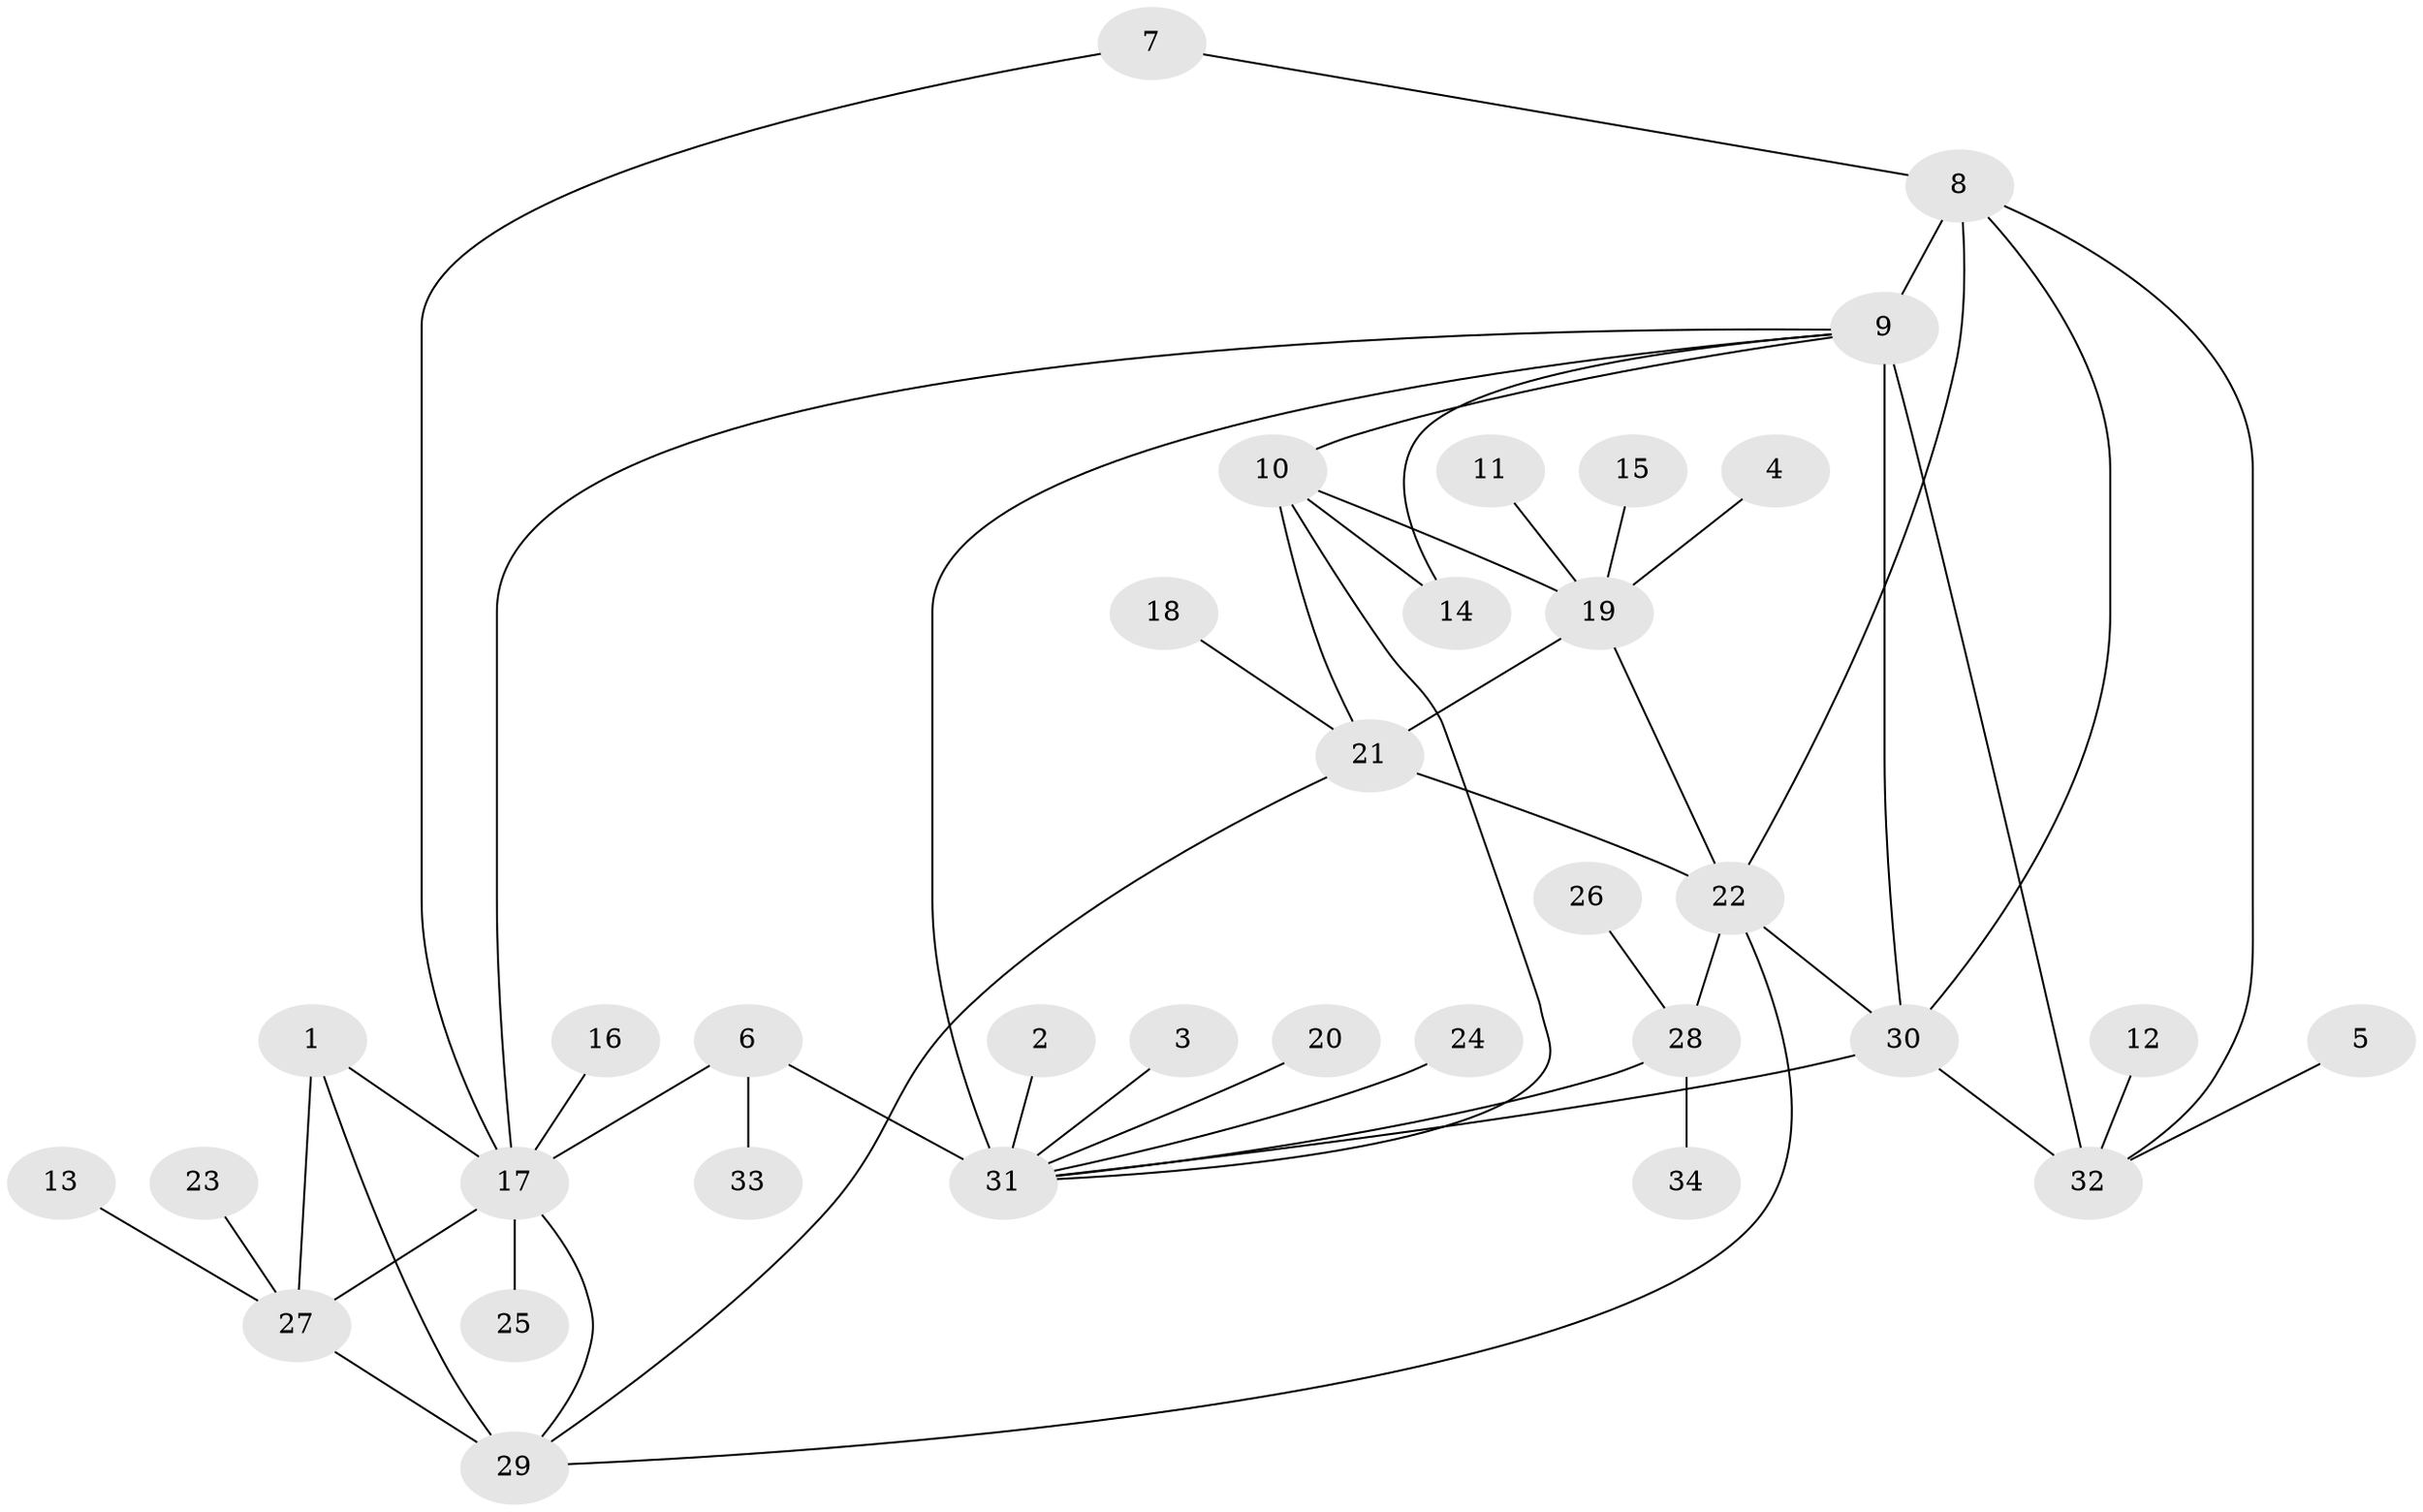 // original degree distribution, {8: 0.02702702702702703, 9: 0.04504504504504504, 6: 0.036036036036036036, 7: 0.05405405405405406, 5: 0.009009009009009009, 11: 0.018018018018018018, 4: 0.036036036036036036, 13: 0.009009009009009009, 10: 0.009009009009009009, 3: 0.05405405405405406, 2: 0.11711711711711711, 1: 0.5855855855855856}
// Generated by graph-tools (version 1.1) at 2025/37/03/04/25 23:37:32]
// undirected, 34 vertices, 51 edges
graph export_dot {
  node [color=gray90,style=filled];
  1;
  2;
  3;
  4;
  5;
  6;
  7;
  8;
  9;
  10;
  11;
  12;
  13;
  14;
  15;
  16;
  17;
  18;
  19;
  20;
  21;
  22;
  23;
  24;
  25;
  26;
  27;
  28;
  29;
  30;
  31;
  32;
  33;
  34;
  1 -- 17 [weight=1.0];
  1 -- 27 [weight=2.0];
  1 -- 29 [weight=1.0];
  2 -- 31 [weight=1.0];
  3 -- 31 [weight=1.0];
  4 -- 19 [weight=1.0];
  5 -- 32 [weight=1.0];
  6 -- 17 [weight=1.0];
  6 -- 31 [weight=6.0];
  6 -- 33 [weight=1.0];
  7 -- 8 [weight=1.0];
  7 -- 17 [weight=1.0];
  8 -- 9 [weight=2.0];
  8 -- 22 [weight=1.0];
  8 -- 30 [weight=1.0];
  8 -- 32 [weight=1.0];
  9 -- 10 [weight=2.0];
  9 -- 14 [weight=1.0];
  9 -- 17 [weight=1.0];
  9 -- 30 [weight=2.0];
  9 -- 31 [weight=1.0];
  9 -- 32 [weight=2.0];
  10 -- 14 [weight=1.0];
  10 -- 19 [weight=2.0];
  10 -- 21 [weight=2.0];
  10 -- 31 [weight=1.0];
  11 -- 19 [weight=1.0];
  12 -- 32 [weight=1.0];
  13 -- 27 [weight=1.0];
  15 -- 19 [weight=1.0];
  16 -- 17 [weight=1.0];
  17 -- 25 [weight=1.0];
  17 -- 27 [weight=2.0];
  17 -- 29 [weight=1.0];
  18 -- 21 [weight=1.0];
  19 -- 21 [weight=4.0];
  19 -- 22 [weight=1.0];
  20 -- 31 [weight=1.0];
  21 -- 22 [weight=1.0];
  21 -- 29 [weight=1.0];
  22 -- 28 [weight=6.0];
  22 -- 29 [weight=1.0];
  22 -- 30 [weight=4.0];
  23 -- 27 [weight=1.0];
  24 -- 31 [weight=1.0];
  26 -- 28 [weight=1.0];
  27 -- 29 [weight=2.0];
  28 -- 31 [weight=1.0];
  28 -- 34 [weight=1.0];
  30 -- 31 [weight=1.0];
  30 -- 32 [weight=1.0];
}
